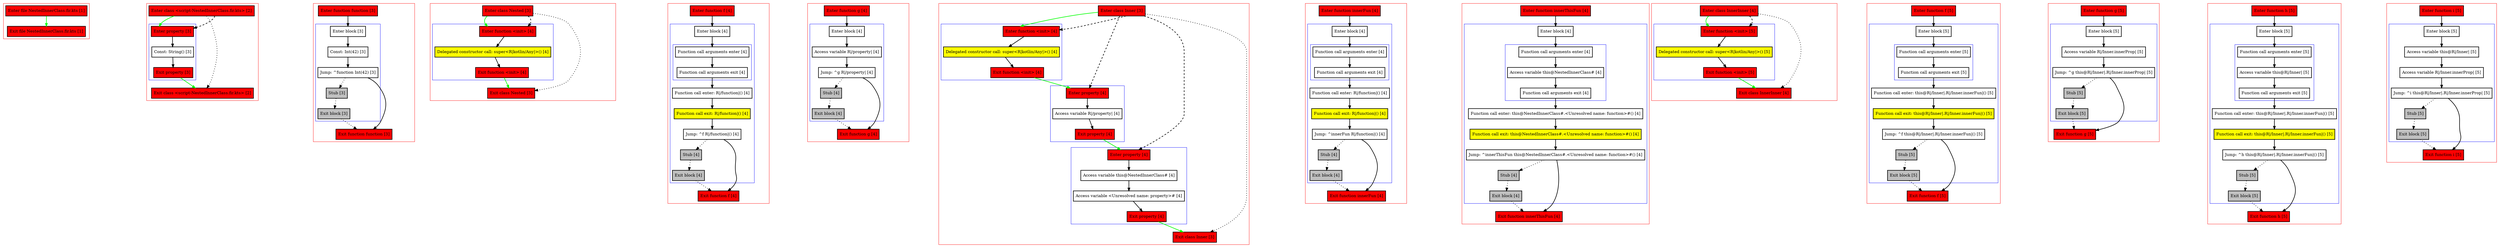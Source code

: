 digraph NestedInnerClass_fir_kts {
    graph [nodesep=3]
    node [shape=box penwidth=2]
    edge [penwidth=2]

    subgraph cluster_0 {
        color=red
        0 [label="Enter file NestedInnerClass.fir.kts [1]" style="filled" fillcolor=red];
        1 [label="Exit file NestedInnerClass.fir.kts [1]" style="filled" fillcolor=red];
    }
    0 -> {1} [color=green];

    subgraph cluster_1 {
        color=red
        2 [label="Enter class <script-NestedInnerClass.fir.kts> [2]" style="filled" fillcolor=red];
        subgraph cluster_2 {
            color=blue
            3 [label="Enter property [3]" style="filled" fillcolor=red];
            4 [label="Const: String() [3]"];
            5 [label="Exit property [3]" style="filled" fillcolor=red];
        }
        6 [label="Exit class <script-NestedInnerClass.fir.kts> [2]" style="filled" fillcolor=red];
    }
    2 -> {3} [color=green];
    2 -> {6} [style=dotted];
    2 -> {3} [style=dashed];
    3 -> {4};
    4 -> {5};
    5 -> {6} [color=green];

    subgraph cluster_3 {
        color=red
        7 [label="Enter function function [3]" style="filled" fillcolor=red];
        subgraph cluster_4 {
            color=blue
            8 [label="Enter block [3]"];
            9 [label="Const: Int(42) [3]"];
            10 [label="Jump: ^function Int(42) [3]"];
            11 [label="Stub [3]" style="filled" fillcolor=gray];
            12 [label="Exit block [3]" style="filled" fillcolor=gray];
        }
        13 [label="Exit function function [3]" style="filled" fillcolor=red];
    }
    7 -> {8};
    8 -> {9};
    9 -> {10};
    10 -> {13};
    10 -> {11} [style=dotted];
    11 -> {12} [style=dotted];
    12 -> {13} [style=dotted];

    subgraph cluster_5 {
        color=red
        14 [label="Enter class Nested [3]" style="filled" fillcolor=red];
        subgraph cluster_6 {
            color=blue
            15 [label="Enter function <init> [4]" style="filled" fillcolor=red];
            16 [label="Delegated constructor call: super<R|kotlin/Any|>() [4]" style="filled" fillcolor=yellow];
            17 [label="Exit function <init> [4]" style="filled" fillcolor=red];
        }
        18 [label="Exit class Nested [3]" style="filled" fillcolor=red];
    }
    14 -> {15} [color=green];
    14 -> {18} [style=dotted];
    14 -> {15} [style=dashed];
    15 -> {16};
    16 -> {17};
    17 -> {18} [color=green];

    subgraph cluster_7 {
        color=red
        19 [label="Enter function f [4]" style="filled" fillcolor=red];
        subgraph cluster_8 {
            color=blue
            20 [label="Enter block [4]"];
            subgraph cluster_9 {
                color=blue
                21 [label="Function call arguments enter [4]"];
                22 [label="Function call arguments exit [4]"];
            }
            23 [label="Function call enter: R|/function|() [4]"];
            24 [label="Function call exit: R|/function|() [4]" style="filled" fillcolor=yellow];
            25 [label="Jump: ^f R|/function|() [4]"];
            26 [label="Stub [4]" style="filled" fillcolor=gray];
            27 [label="Exit block [4]" style="filled" fillcolor=gray];
        }
        28 [label="Exit function f [4]" style="filled" fillcolor=red];
    }
    19 -> {20};
    20 -> {21};
    21 -> {22};
    22 -> {23};
    23 -> {24};
    24 -> {25};
    25 -> {28};
    25 -> {26} [style=dotted];
    26 -> {27} [style=dotted];
    27 -> {28} [style=dotted];

    subgraph cluster_10 {
        color=red
        29 [label="Enter function g [4]" style="filled" fillcolor=red];
        subgraph cluster_11 {
            color=blue
            30 [label="Enter block [4]"];
            31 [label="Access variable R|/property| [4]"];
            32 [label="Jump: ^g R|/property| [4]"];
            33 [label="Stub [4]" style="filled" fillcolor=gray];
            34 [label="Exit block [4]" style="filled" fillcolor=gray];
        }
        35 [label="Exit function g [4]" style="filled" fillcolor=red];
    }
    29 -> {30};
    30 -> {31};
    31 -> {32};
    32 -> {35};
    32 -> {33} [style=dotted];
    33 -> {34} [style=dotted];
    34 -> {35} [style=dotted];

    subgraph cluster_12 {
        color=red
        36 [label="Enter class Inner [3]" style="filled" fillcolor=red];
        subgraph cluster_13 {
            color=blue
            37 [label="Enter function <init> [4]" style="filled" fillcolor=red];
            38 [label="Delegated constructor call: super<R|kotlin/Any|>() [4]" style="filled" fillcolor=yellow];
            39 [label="Exit function <init> [4]" style="filled" fillcolor=red];
        }
        subgraph cluster_14 {
            color=blue
            40 [label="Enter property [4]" style="filled" fillcolor=red];
            41 [label="Access variable R|/property| [4]"];
            42 [label="Exit property [4]" style="filled" fillcolor=red];
        }
        subgraph cluster_15 {
            color=blue
            43 [label="Enter property [4]" style="filled" fillcolor=red];
            44 [label="Access variable this@NestedInnerClass# [4]"];
            45 [label="Access variable <Unresolved name: property># [4]"];
            46 [label="Exit property [4]" style="filled" fillcolor=red];
        }
        47 [label="Exit class Inner [3]" style="filled" fillcolor=red];
    }
    36 -> {37} [color=green];
    36 -> {47} [style=dotted];
    36 -> {37 40 43} [style=dashed];
    37 -> {38};
    38 -> {39};
    39 -> {40} [color=green];
    40 -> {41};
    41 -> {42};
    42 -> {43} [color=green];
    43 -> {44};
    44 -> {45};
    45 -> {46};
    46 -> {47} [color=green];

    subgraph cluster_16 {
        color=red
        48 [label="Enter function innerFun [4]" style="filled" fillcolor=red];
        subgraph cluster_17 {
            color=blue
            49 [label="Enter block [4]"];
            subgraph cluster_18 {
                color=blue
                50 [label="Function call arguments enter [4]"];
                51 [label="Function call arguments exit [4]"];
            }
            52 [label="Function call enter: R|/function|() [4]"];
            53 [label="Function call exit: R|/function|() [4]" style="filled" fillcolor=yellow];
            54 [label="Jump: ^innerFun R|/function|() [4]"];
            55 [label="Stub [4]" style="filled" fillcolor=gray];
            56 [label="Exit block [4]" style="filled" fillcolor=gray];
        }
        57 [label="Exit function innerFun [4]" style="filled" fillcolor=red];
    }
    48 -> {49};
    49 -> {50};
    50 -> {51};
    51 -> {52};
    52 -> {53};
    53 -> {54};
    54 -> {57};
    54 -> {55} [style=dotted];
    55 -> {56} [style=dotted];
    56 -> {57} [style=dotted];

    subgraph cluster_19 {
        color=red
        58 [label="Enter function innerThisFun [4]" style="filled" fillcolor=red];
        subgraph cluster_20 {
            color=blue
            59 [label="Enter block [4]"];
            subgraph cluster_21 {
                color=blue
                60 [label="Function call arguments enter [4]"];
                61 [label="Access variable this@NestedInnerClass# [4]"];
                62 [label="Function call arguments exit [4]"];
            }
            63 [label="Function call enter: this@NestedInnerClass#.<Unresolved name: function>#() [4]"];
            64 [label="Function call exit: this@NestedInnerClass#.<Unresolved name: function>#() [4]" style="filled" fillcolor=yellow];
            65 [label="Jump: ^innerThisFun this@NestedInnerClass#.<Unresolved name: function>#() [4]"];
            66 [label="Stub [4]" style="filled" fillcolor=gray];
            67 [label="Exit block [4]" style="filled" fillcolor=gray];
        }
        68 [label="Exit function innerThisFun [4]" style="filled" fillcolor=red];
    }
    58 -> {59};
    59 -> {60};
    60 -> {61};
    61 -> {62};
    62 -> {63};
    63 -> {64};
    64 -> {65};
    65 -> {68};
    65 -> {66} [style=dotted];
    66 -> {67} [style=dotted];
    67 -> {68} [style=dotted];

    subgraph cluster_22 {
        color=red
        69 [label="Enter class InnerInner [4]" style="filled" fillcolor=red];
        subgraph cluster_23 {
            color=blue
            70 [label="Enter function <init> [5]" style="filled" fillcolor=red];
            71 [label="Delegated constructor call: super<R|kotlin/Any|>() [5]" style="filled" fillcolor=yellow];
            72 [label="Exit function <init> [5]" style="filled" fillcolor=red];
        }
        73 [label="Exit class InnerInner [4]" style="filled" fillcolor=red];
    }
    69 -> {70} [color=green];
    69 -> {73} [style=dotted];
    69 -> {70} [style=dashed];
    70 -> {71};
    71 -> {72};
    72 -> {73} [color=green];

    subgraph cluster_24 {
        color=red
        74 [label="Enter function f [5]" style="filled" fillcolor=red];
        subgraph cluster_25 {
            color=blue
            75 [label="Enter block [5]"];
            subgraph cluster_26 {
                color=blue
                76 [label="Function call arguments enter [5]"];
                77 [label="Function call arguments exit [5]"];
            }
            78 [label="Function call enter: this@R|/Inner|.R|/Inner.innerFun|() [5]"];
            79 [label="Function call exit: this@R|/Inner|.R|/Inner.innerFun|() [5]" style="filled" fillcolor=yellow];
            80 [label="Jump: ^f this@R|/Inner|.R|/Inner.innerFun|() [5]"];
            81 [label="Stub [5]" style="filled" fillcolor=gray];
            82 [label="Exit block [5]" style="filled" fillcolor=gray];
        }
        83 [label="Exit function f [5]" style="filled" fillcolor=red];
    }
    74 -> {75};
    75 -> {76};
    76 -> {77};
    77 -> {78};
    78 -> {79};
    79 -> {80};
    80 -> {83};
    80 -> {81} [style=dotted];
    81 -> {82} [style=dotted];
    82 -> {83} [style=dotted];

    subgraph cluster_27 {
        color=red
        84 [label="Enter function g [5]" style="filled" fillcolor=red];
        subgraph cluster_28 {
            color=blue
            85 [label="Enter block [5]"];
            86 [label="Access variable R|/Inner.innerProp| [5]"];
            87 [label="Jump: ^g this@R|/Inner|.R|/Inner.innerProp| [5]"];
            88 [label="Stub [5]" style="filled" fillcolor=gray];
            89 [label="Exit block [5]" style="filled" fillcolor=gray];
        }
        90 [label="Exit function g [5]" style="filled" fillcolor=red];
    }
    84 -> {85};
    85 -> {86};
    86 -> {87};
    87 -> {90};
    87 -> {88} [style=dotted];
    88 -> {89} [style=dotted];
    89 -> {90} [style=dotted];

    subgraph cluster_29 {
        color=red
        91 [label="Enter function h [5]" style="filled" fillcolor=red];
        subgraph cluster_30 {
            color=blue
            92 [label="Enter block [5]"];
            subgraph cluster_31 {
                color=blue
                93 [label="Function call arguments enter [5]"];
                94 [label="Access variable this@R|/Inner| [5]"];
                95 [label="Function call arguments exit [5]"];
            }
            96 [label="Function call enter: this@R|/Inner|.R|/Inner.innerFun|() [5]"];
            97 [label="Function call exit: this@R|/Inner|.R|/Inner.innerFun|() [5]" style="filled" fillcolor=yellow];
            98 [label="Jump: ^h this@R|/Inner|.R|/Inner.innerFun|() [5]"];
            99 [label="Stub [5]" style="filled" fillcolor=gray];
            100 [label="Exit block [5]" style="filled" fillcolor=gray];
        }
        101 [label="Exit function h [5]" style="filled" fillcolor=red];
    }
    91 -> {92};
    92 -> {93};
    93 -> {94};
    94 -> {95};
    95 -> {96};
    96 -> {97};
    97 -> {98};
    98 -> {101};
    98 -> {99} [style=dotted];
    99 -> {100} [style=dotted];
    100 -> {101} [style=dotted];

    subgraph cluster_32 {
        color=red
        102 [label="Enter function i [5]" style="filled" fillcolor=red];
        subgraph cluster_33 {
            color=blue
            103 [label="Enter block [5]"];
            104 [label="Access variable this@R|/Inner| [5]"];
            105 [label="Access variable R|/Inner.innerProp| [5]"];
            106 [label="Jump: ^i this@R|/Inner|.R|/Inner.innerProp| [5]"];
            107 [label="Stub [5]" style="filled" fillcolor=gray];
            108 [label="Exit block [5]" style="filled" fillcolor=gray];
        }
        109 [label="Exit function i [5]" style="filled" fillcolor=red];
    }
    102 -> {103};
    103 -> {104};
    104 -> {105};
    105 -> {106};
    106 -> {109};
    106 -> {107} [style=dotted];
    107 -> {108} [style=dotted];
    108 -> {109} [style=dotted];

}
